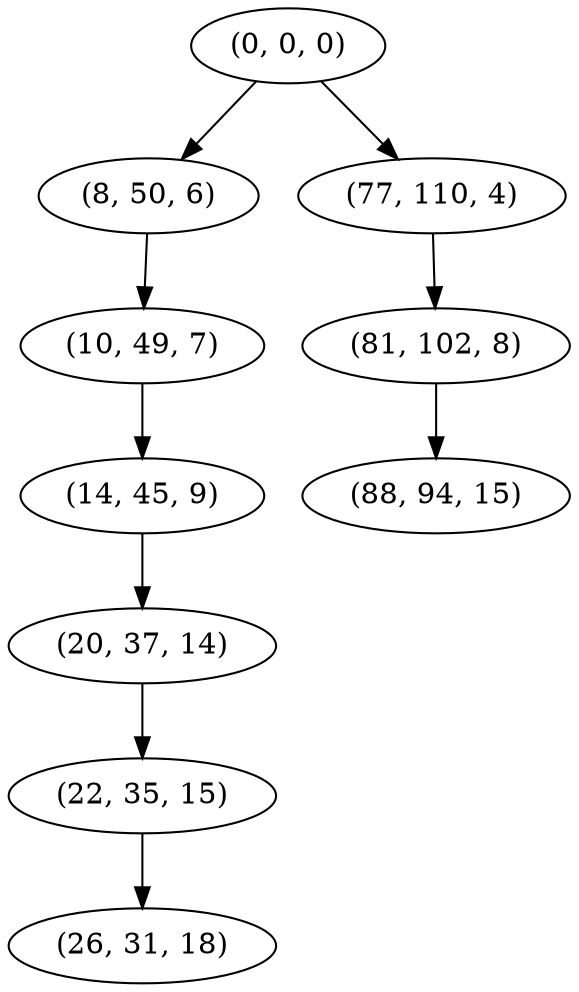 digraph tree {
    "(0, 0, 0)";
    "(8, 50, 6)";
    "(10, 49, 7)";
    "(14, 45, 9)";
    "(20, 37, 14)";
    "(22, 35, 15)";
    "(26, 31, 18)";
    "(77, 110, 4)";
    "(81, 102, 8)";
    "(88, 94, 15)";
    "(0, 0, 0)" -> "(8, 50, 6)";
    "(0, 0, 0)" -> "(77, 110, 4)";
    "(8, 50, 6)" -> "(10, 49, 7)";
    "(10, 49, 7)" -> "(14, 45, 9)";
    "(14, 45, 9)" -> "(20, 37, 14)";
    "(20, 37, 14)" -> "(22, 35, 15)";
    "(22, 35, 15)" -> "(26, 31, 18)";
    "(77, 110, 4)" -> "(81, 102, 8)";
    "(81, 102, 8)" -> "(88, 94, 15)";
}
